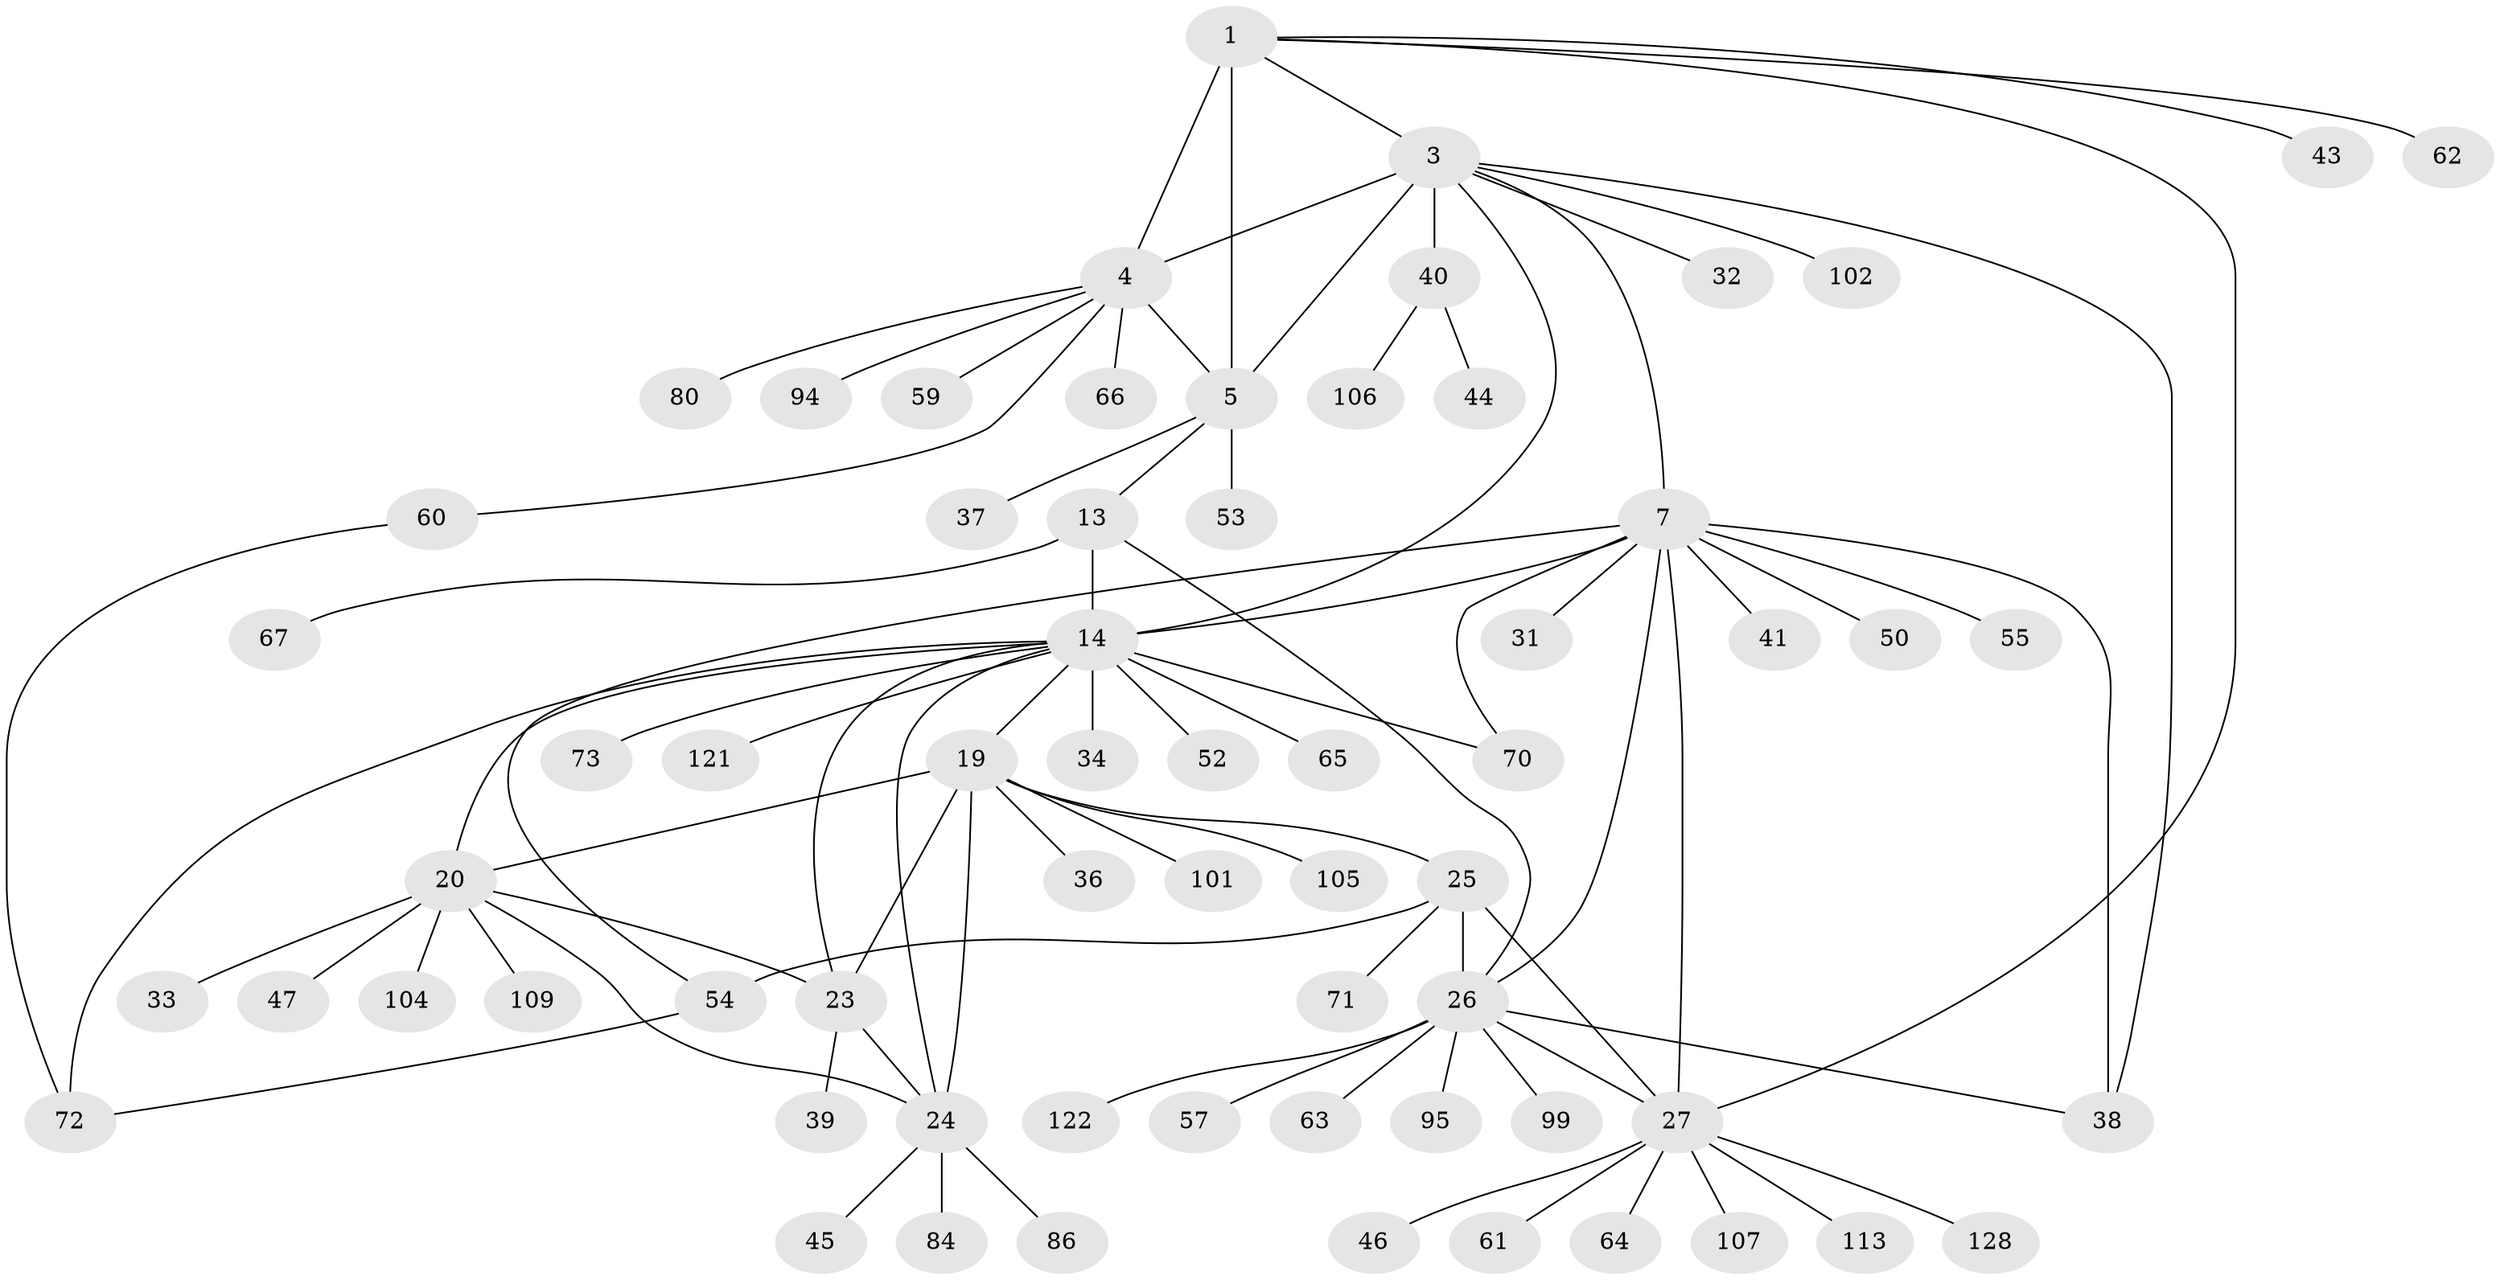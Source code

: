 // original degree distribution, {7: 0.038461538461538464, 8: 0.038461538461538464, 11: 0.023076923076923078, 10: 0.03076923076923077, 6: 0.038461538461538464, 12: 0.007692307692307693, 5: 0.007692307692307693, 13: 0.007692307692307693, 9: 0.03076923076923077, 14: 0.007692307692307693, 2: 0.09230769230769231, 4: 0.015384615384615385, 1: 0.6230769230769231, 3: 0.038461538461538464}
// Generated by graph-tools (version 1.1) at 2025/19/03/04/25 18:19:40]
// undirected, 65 vertices, 86 edges
graph export_dot {
graph [start="1"]
  node [color=gray90,style=filled];
  1 [super="+2"];
  3;
  4;
  5 [super="+35+6"];
  7 [super="+8+120+69+77+10"];
  13 [super="+15+110"];
  14 [super="+16"];
  19 [super="+21+114"];
  20;
  23;
  24;
  25 [super="+30+51+29"];
  26 [super="+28"];
  27 [super="+68"];
  31 [super="+123"];
  32 [super="+82+127+75"];
  33;
  34;
  36;
  37;
  38 [super="+56"];
  39;
  40;
  41;
  43;
  44;
  45;
  46;
  47;
  50;
  52;
  53;
  54;
  55;
  57 [super="+58"];
  59;
  60 [super="+88"];
  61;
  62;
  63 [super="+103"];
  64;
  65;
  66;
  67;
  70;
  71;
  72;
  73;
  80;
  84;
  86;
  94 [super="+100"];
  95;
  99;
  101 [super="+129+130"];
  102;
  104;
  105;
  106;
  107;
  109;
  113;
  121;
  122;
  128;
  1 -- 3 [weight=2];
  1 -- 4 [weight=2];
  1 -- 5 [weight=4];
  1 -- 43;
  1 -- 62;
  1 -- 27;
  3 -- 4;
  3 -- 5 [weight=2];
  3 -- 7;
  3 -- 32;
  3 -- 38;
  3 -- 40;
  3 -- 102;
  3 -- 14;
  4 -- 5 [weight=2];
  4 -- 59;
  4 -- 60;
  4 -- 66;
  4 -- 80;
  4 -- 94;
  5 -- 37;
  5 -- 53;
  5 -- 13;
  7 -- 38 [weight=2];
  7 -- 50;
  7 -- 54;
  7 -- 70;
  7 -- 41;
  7 -- 14 [weight=2];
  7 -- 55;
  7 -- 26;
  7 -- 31;
  7 -- 27;
  13 -- 14 [weight=8];
  13 -- 67;
  13 -- 26;
  14 -- 52;
  14 -- 121;
  14 -- 65;
  14 -- 34;
  14 -- 70;
  14 -- 72;
  14 -- 73;
  14 -- 19 [weight=2];
  14 -- 20;
  14 -- 23;
  14 -- 24;
  19 -- 20 [weight=2];
  19 -- 23 [weight=2];
  19 -- 24 [weight=2];
  19 -- 36;
  19 -- 101;
  19 -- 105;
  19 -- 25;
  20 -- 23;
  20 -- 24;
  20 -- 33;
  20 -- 47;
  20 -- 104;
  20 -- 109;
  23 -- 24;
  23 -- 39;
  24 -- 45;
  24 -- 84;
  24 -- 86;
  25 -- 26 [weight=6];
  25 -- 27 [weight=3];
  25 -- 54;
  25 -- 71;
  26 -- 27 [weight=2];
  26 -- 63;
  26 -- 99;
  26 -- 122;
  26 -- 95;
  26 -- 57;
  26 -- 38;
  27 -- 46;
  27 -- 61;
  27 -- 64;
  27 -- 107;
  27 -- 113;
  27 -- 128;
  40 -- 44;
  40 -- 106;
  54 -- 72;
  60 -- 72;
}
